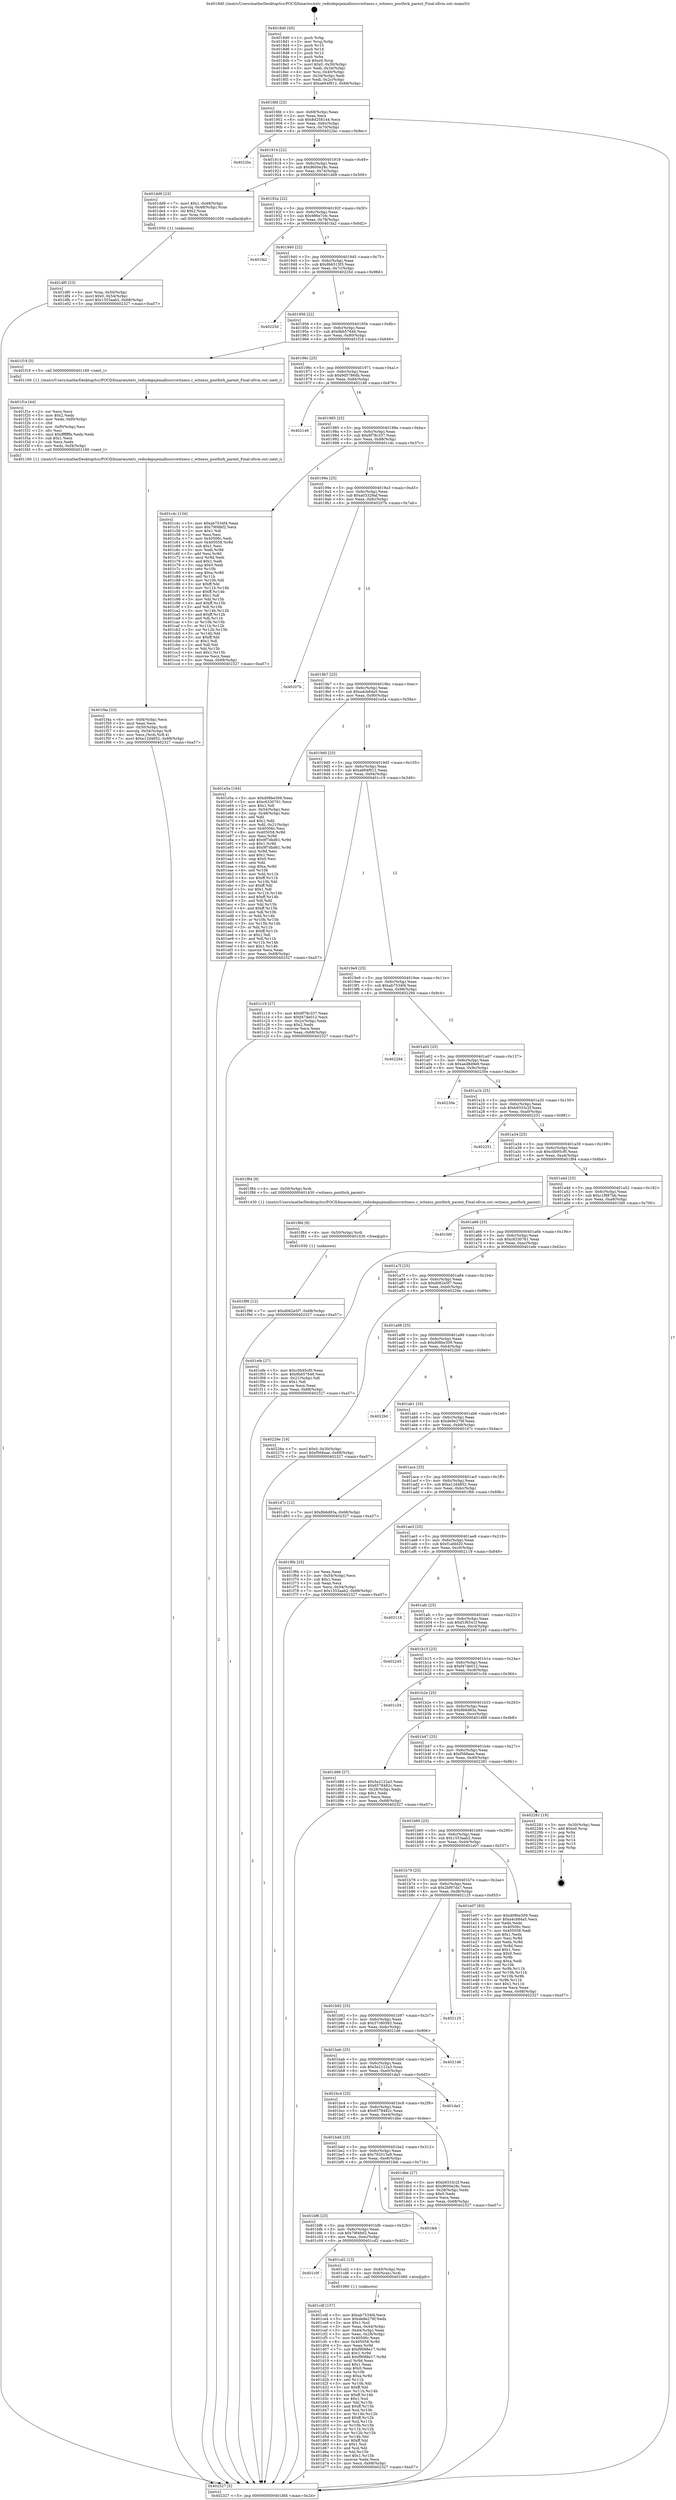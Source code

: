 digraph "0x4018d0" {
  label = "0x4018d0 (/mnt/c/Users/mathe/Desktop/tcc/POCII/binaries/extr_redisdepsjemallocsrcwitness.c_witness_postfork_parent_Final-ollvm.out::main(0))"
  labelloc = "t"
  node[shape=record]

  Entry [label="",width=0.3,height=0.3,shape=circle,fillcolor=black,style=filled]
  "0x4018fd" [label="{
     0x4018fd [23]\l
     | [instrs]\l
     &nbsp;&nbsp;0x4018fd \<+3\>: mov -0x68(%rbp),%eax\l
     &nbsp;&nbsp;0x401900 \<+2\>: mov %eax,%ecx\l
     &nbsp;&nbsp;0x401902 \<+6\>: sub $0x8d258144,%ecx\l
     &nbsp;&nbsp;0x401908 \<+3\>: mov %eax,-0x6c(%rbp)\l
     &nbsp;&nbsp;0x40190b \<+3\>: mov %ecx,-0x70(%rbp)\l
     &nbsp;&nbsp;0x40190e \<+6\>: je 00000000004022bc \<main+0x9ec\>\l
  }"]
  "0x4022bc" [label="{
     0x4022bc\l
  }", style=dashed]
  "0x401914" [label="{
     0x401914 [22]\l
     | [instrs]\l
     &nbsp;&nbsp;0x401914 \<+5\>: jmp 0000000000401919 \<main+0x49\>\l
     &nbsp;&nbsp;0x401919 \<+3\>: mov -0x6c(%rbp),%eax\l
     &nbsp;&nbsp;0x40191c \<+5\>: sub $0x9600e28c,%eax\l
     &nbsp;&nbsp;0x401921 \<+3\>: mov %eax,-0x74(%rbp)\l
     &nbsp;&nbsp;0x401924 \<+6\>: je 0000000000401dd9 \<main+0x509\>\l
  }"]
  Exit [label="",width=0.3,height=0.3,shape=circle,fillcolor=black,style=filled,peripheries=2]
  "0x401dd9" [label="{
     0x401dd9 [23]\l
     | [instrs]\l
     &nbsp;&nbsp;0x401dd9 \<+7\>: movl $0x1,-0x48(%rbp)\l
     &nbsp;&nbsp;0x401de0 \<+4\>: movslq -0x48(%rbp),%rax\l
     &nbsp;&nbsp;0x401de4 \<+4\>: shl $0x2,%rax\l
     &nbsp;&nbsp;0x401de8 \<+3\>: mov %rax,%rdi\l
     &nbsp;&nbsp;0x401deb \<+5\>: call 0000000000401050 \<malloc@plt\>\l
     | [calls]\l
     &nbsp;&nbsp;0x401050 \{1\} (unknown)\l
  }"]
  "0x40192a" [label="{
     0x40192a [22]\l
     | [instrs]\l
     &nbsp;&nbsp;0x40192a \<+5\>: jmp 000000000040192f \<main+0x5f\>\l
     &nbsp;&nbsp;0x40192f \<+3\>: mov -0x6c(%rbp),%eax\l
     &nbsp;&nbsp;0x401932 \<+5\>: sub $0x986e7cfc,%eax\l
     &nbsp;&nbsp;0x401937 \<+3\>: mov %eax,-0x78(%rbp)\l
     &nbsp;&nbsp;0x40193a \<+6\>: je 0000000000401fa2 \<main+0x6d2\>\l
  }"]
  "0x401f96" [label="{
     0x401f96 [12]\l
     | [instrs]\l
     &nbsp;&nbsp;0x401f96 \<+7\>: movl $0xd062e5f7,-0x68(%rbp)\l
     &nbsp;&nbsp;0x401f9d \<+5\>: jmp 0000000000402327 \<main+0xa57\>\l
  }"]
  "0x401fa2" [label="{
     0x401fa2\l
  }", style=dashed]
  "0x401940" [label="{
     0x401940 [22]\l
     | [instrs]\l
     &nbsp;&nbsp;0x401940 \<+5\>: jmp 0000000000401945 \<main+0x75\>\l
     &nbsp;&nbsp;0x401945 \<+3\>: mov -0x6c(%rbp),%eax\l
     &nbsp;&nbsp;0x401948 \<+5\>: sub $0x9b6515f3,%eax\l
     &nbsp;&nbsp;0x40194d \<+3\>: mov %eax,-0x7c(%rbp)\l
     &nbsp;&nbsp;0x401950 \<+6\>: je 000000000040225d \<main+0x98d\>\l
  }"]
  "0x401f8d" [label="{
     0x401f8d [9]\l
     | [instrs]\l
     &nbsp;&nbsp;0x401f8d \<+4\>: mov -0x50(%rbp),%rdi\l
     &nbsp;&nbsp;0x401f91 \<+5\>: call 0000000000401030 \<free@plt\>\l
     | [calls]\l
     &nbsp;&nbsp;0x401030 \{1\} (unknown)\l
  }"]
  "0x40225d" [label="{
     0x40225d\l
  }", style=dashed]
  "0x401956" [label="{
     0x401956 [22]\l
     | [instrs]\l
     &nbsp;&nbsp;0x401956 \<+5\>: jmp 000000000040195b \<main+0x8b\>\l
     &nbsp;&nbsp;0x40195b \<+3\>: mov -0x6c(%rbp),%eax\l
     &nbsp;&nbsp;0x40195e \<+5\>: sub $0x9bb57646,%eax\l
     &nbsp;&nbsp;0x401963 \<+3\>: mov %eax,-0x80(%rbp)\l
     &nbsp;&nbsp;0x401966 \<+6\>: je 0000000000401f19 \<main+0x649\>\l
  }"]
  "0x401f4a" [label="{
     0x401f4a [33]\l
     | [instrs]\l
     &nbsp;&nbsp;0x401f4a \<+6\>: mov -0xf4(%rbp),%ecx\l
     &nbsp;&nbsp;0x401f50 \<+3\>: imul %eax,%ecx\l
     &nbsp;&nbsp;0x401f53 \<+4\>: mov -0x50(%rbp),%rdi\l
     &nbsp;&nbsp;0x401f57 \<+4\>: movslq -0x54(%rbp),%r8\l
     &nbsp;&nbsp;0x401f5b \<+4\>: mov %ecx,(%rdi,%r8,4)\l
     &nbsp;&nbsp;0x401f5f \<+7\>: movl $0xe12d4852,-0x68(%rbp)\l
     &nbsp;&nbsp;0x401f66 \<+5\>: jmp 0000000000402327 \<main+0xa57\>\l
  }"]
  "0x401f19" [label="{
     0x401f19 [5]\l
     | [instrs]\l
     &nbsp;&nbsp;0x401f19 \<+5\>: call 0000000000401160 \<next_i\>\l
     | [calls]\l
     &nbsp;&nbsp;0x401160 \{1\} (/mnt/c/Users/mathe/Desktop/tcc/POCII/binaries/extr_redisdepsjemallocsrcwitness.c_witness_postfork_parent_Final-ollvm.out::next_i)\l
  }"]
  "0x40196c" [label="{
     0x40196c [25]\l
     | [instrs]\l
     &nbsp;&nbsp;0x40196c \<+5\>: jmp 0000000000401971 \<main+0xa1\>\l
     &nbsp;&nbsp;0x401971 \<+3\>: mov -0x6c(%rbp),%eax\l
     &nbsp;&nbsp;0x401974 \<+5\>: sub $0x9d5786db,%eax\l
     &nbsp;&nbsp;0x401979 \<+6\>: mov %eax,-0x84(%rbp)\l
     &nbsp;&nbsp;0x40197f \<+6\>: je 0000000000402146 \<main+0x876\>\l
  }"]
  "0x401f1e" [label="{
     0x401f1e [44]\l
     | [instrs]\l
     &nbsp;&nbsp;0x401f1e \<+2\>: xor %ecx,%ecx\l
     &nbsp;&nbsp;0x401f20 \<+5\>: mov $0x2,%edx\l
     &nbsp;&nbsp;0x401f25 \<+6\>: mov %edx,-0xf0(%rbp)\l
     &nbsp;&nbsp;0x401f2b \<+1\>: cltd\l
     &nbsp;&nbsp;0x401f2c \<+6\>: mov -0xf0(%rbp),%esi\l
     &nbsp;&nbsp;0x401f32 \<+2\>: idiv %esi\l
     &nbsp;&nbsp;0x401f34 \<+6\>: imul $0xfffffffe,%edx,%edx\l
     &nbsp;&nbsp;0x401f3a \<+3\>: sub $0x1,%ecx\l
     &nbsp;&nbsp;0x401f3d \<+2\>: sub %ecx,%edx\l
     &nbsp;&nbsp;0x401f3f \<+6\>: mov %edx,-0xf4(%rbp)\l
     &nbsp;&nbsp;0x401f45 \<+5\>: call 0000000000401160 \<next_i\>\l
     | [calls]\l
     &nbsp;&nbsp;0x401160 \{1\} (/mnt/c/Users/mathe/Desktop/tcc/POCII/binaries/extr_redisdepsjemallocsrcwitness.c_witness_postfork_parent_Final-ollvm.out::next_i)\l
  }"]
  "0x402146" [label="{
     0x402146\l
  }", style=dashed]
  "0x401985" [label="{
     0x401985 [25]\l
     | [instrs]\l
     &nbsp;&nbsp;0x401985 \<+5\>: jmp 000000000040198a \<main+0xba\>\l
     &nbsp;&nbsp;0x40198a \<+3\>: mov -0x6c(%rbp),%eax\l
     &nbsp;&nbsp;0x40198d \<+5\>: sub $0x9f78c337,%eax\l
     &nbsp;&nbsp;0x401992 \<+6\>: mov %eax,-0x88(%rbp)\l
     &nbsp;&nbsp;0x401998 \<+6\>: je 0000000000401c4c \<main+0x37c\>\l
  }"]
  "0x401df0" [label="{
     0x401df0 [23]\l
     | [instrs]\l
     &nbsp;&nbsp;0x401df0 \<+4\>: mov %rax,-0x50(%rbp)\l
     &nbsp;&nbsp;0x401df4 \<+7\>: movl $0x0,-0x54(%rbp)\l
     &nbsp;&nbsp;0x401dfb \<+7\>: movl $0x1553aab2,-0x68(%rbp)\l
     &nbsp;&nbsp;0x401e02 \<+5\>: jmp 0000000000402327 \<main+0xa57\>\l
  }"]
  "0x401c4c" [label="{
     0x401c4c [134]\l
     | [instrs]\l
     &nbsp;&nbsp;0x401c4c \<+5\>: mov $0xab7534f4,%eax\l
     &nbsp;&nbsp;0x401c51 \<+5\>: mov $0x79f4fef2,%ecx\l
     &nbsp;&nbsp;0x401c56 \<+2\>: mov $0x1,%dl\l
     &nbsp;&nbsp;0x401c58 \<+2\>: xor %esi,%esi\l
     &nbsp;&nbsp;0x401c5a \<+7\>: mov 0x40506c,%edi\l
     &nbsp;&nbsp;0x401c61 \<+8\>: mov 0x405058,%r8d\l
     &nbsp;&nbsp;0x401c69 \<+3\>: sub $0x1,%esi\l
     &nbsp;&nbsp;0x401c6c \<+3\>: mov %edi,%r9d\l
     &nbsp;&nbsp;0x401c6f \<+3\>: add %esi,%r9d\l
     &nbsp;&nbsp;0x401c72 \<+4\>: imul %r9d,%edi\l
     &nbsp;&nbsp;0x401c76 \<+3\>: and $0x1,%edi\l
     &nbsp;&nbsp;0x401c79 \<+3\>: cmp $0x0,%edi\l
     &nbsp;&nbsp;0x401c7c \<+4\>: sete %r10b\l
     &nbsp;&nbsp;0x401c80 \<+4\>: cmp $0xa,%r8d\l
     &nbsp;&nbsp;0x401c84 \<+4\>: setl %r11b\l
     &nbsp;&nbsp;0x401c88 \<+3\>: mov %r10b,%bl\l
     &nbsp;&nbsp;0x401c8b \<+3\>: xor $0xff,%bl\l
     &nbsp;&nbsp;0x401c8e \<+3\>: mov %r11b,%r14b\l
     &nbsp;&nbsp;0x401c91 \<+4\>: xor $0xff,%r14b\l
     &nbsp;&nbsp;0x401c95 \<+3\>: xor $0x1,%dl\l
     &nbsp;&nbsp;0x401c98 \<+3\>: mov %bl,%r15b\l
     &nbsp;&nbsp;0x401c9b \<+4\>: and $0xff,%r15b\l
     &nbsp;&nbsp;0x401c9f \<+3\>: and %dl,%r10b\l
     &nbsp;&nbsp;0x401ca2 \<+3\>: mov %r14b,%r12b\l
     &nbsp;&nbsp;0x401ca5 \<+4\>: and $0xff,%r12b\l
     &nbsp;&nbsp;0x401ca9 \<+3\>: and %dl,%r11b\l
     &nbsp;&nbsp;0x401cac \<+3\>: or %r10b,%r15b\l
     &nbsp;&nbsp;0x401caf \<+3\>: or %r11b,%r12b\l
     &nbsp;&nbsp;0x401cb2 \<+3\>: xor %r12b,%r15b\l
     &nbsp;&nbsp;0x401cb5 \<+3\>: or %r14b,%bl\l
     &nbsp;&nbsp;0x401cb8 \<+3\>: xor $0xff,%bl\l
     &nbsp;&nbsp;0x401cbb \<+3\>: or $0x1,%dl\l
     &nbsp;&nbsp;0x401cbe \<+2\>: and %dl,%bl\l
     &nbsp;&nbsp;0x401cc0 \<+3\>: or %bl,%r15b\l
     &nbsp;&nbsp;0x401cc3 \<+4\>: test $0x1,%r15b\l
     &nbsp;&nbsp;0x401cc7 \<+3\>: cmovne %ecx,%eax\l
     &nbsp;&nbsp;0x401cca \<+3\>: mov %eax,-0x68(%rbp)\l
     &nbsp;&nbsp;0x401ccd \<+5\>: jmp 0000000000402327 \<main+0xa57\>\l
  }"]
  "0x40199e" [label="{
     0x40199e [25]\l
     | [instrs]\l
     &nbsp;&nbsp;0x40199e \<+5\>: jmp 00000000004019a3 \<main+0xd3\>\l
     &nbsp;&nbsp;0x4019a3 \<+3\>: mov -0x6c(%rbp),%eax\l
     &nbsp;&nbsp;0x4019a6 \<+5\>: sub $0xa03329af,%eax\l
     &nbsp;&nbsp;0x4019ab \<+6\>: mov %eax,-0x8c(%rbp)\l
     &nbsp;&nbsp;0x4019b1 \<+6\>: je 000000000040207b \<main+0x7ab\>\l
  }"]
  "0x401cdf" [label="{
     0x401cdf [157]\l
     | [instrs]\l
     &nbsp;&nbsp;0x401cdf \<+5\>: mov $0xab7534f4,%ecx\l
     &nbsp;&nbsp;0x401ce4 \<+5\>: mov $0xde9e276f,%edx\l
     &nbsp;&nbsp;0x401ce9 \<+3\>: mov $0x1,%sil\l
     &nbsp;&nbsp;0x401cec \<+3\>: mov %eax,-0x44(%rbp)\l
     &nbsp;&nbsp;0x401cef \<+3\>: mov -0x44(%rbp),%eax\l
     &nbsp;&nbsp;0x401cf2 \<+3\>: mov %eax,-0x28(%rbp)\l
     &nbsp;&nbsp;0x401cf5 \<+7\>: mov 0x40506c,%eax\l
     &nbsp;&nbsp;0x401cfc \<+8\>: mov 0x405058,%r8d\l
     &nbsp;&nbsp;0x401d04 \<+3\>: mov %eax,%r9d\l
     &nbsp;&nbsp;0x401d07 \<+7\>: sub $0xf9088e17,%r9d\l
     &nbsp;&nbsp;0x401d0e \<+4\>: sub $0x1,%r9d\l
     &nbsp;&nbsp;0x401d12 \<+7\>: add $0xf9088e17,%r9d\l
     &nbsp;&nbsp;0x401d19 \<+4\>: imul %r9d,%eax\l
     &nbsp;&nbsp;0x401d1d \<+3\>: and $0x1,%eax\l
     &nbsp;&nbsp;0x401d20 \<+3\>: cmp $0x0,%eax\l
     &nbsp;&nbsp;0x401d23 \<+4\>: sete %r10b\l
     &nbsp;&nbsp;0x401d27 \<+4\>: cmp $0xa,%r8d\l
     &nbsp;&nbsp;0x401d2b \<+4\>: setl %r11b\l
     &nbsp;&nbsp;0x401d2f \<+3\>: mov %r10b,%bl\l
     &nbsp;&nbsp;0x401d32 \<+3\>: xor $0xff,%bl\l
     &nbsp;&nbsp;0x401d35 \<+3\>: mov %r11b,%r14b\l
     &nbsp;&nbsp;0x401d38 \<+4\>: xor $0xff,%r14b\l
     &nbsp;&nbsp;0x401d3c \<+4\>: xor $0x1,%sil\l
     &nbsp;&nbsp;0x401d40 \<+3\>: mov %bl,%r15b\l
     &nbsp;&nbsp;0x401d43 \<+4\>: and $0xff,%r15b\l
     &nbsp;&nbsp;0x401d47 \<+3\>: and %sil,%r10b\l
     &nbsp;&nbsp;0x401d4a \<+3\>: mov %r14b,%r12b\l
     &nbsp;&nbsp;0x401d4d \<+4\>: and $0xff,%r12b\l
     &nbsp;&nbsp;0x401d51 \<+3\>: and %sil,%r11b\l
     &nbsp;&nbsp;0x401d54 \<+3\>: or %r10b,%r15b\l
     &nbsp;&nbsp;0x401d57 \<+3\>: or %r11b,%r12b\l
     &nbsp;&nbsp;0x401d5a \<+3\>: xor %r12b,%r15b\l
     &nbsp;&nbsp;0x401d5d \<+3\>: or %r14b,%bl\l
     &nbsp;&nbsp;0x401d60 \<+3\>: xor $0xff,%bl\l
     &nbsp;&nbsp;0x401d63 \<+4\>: or $0x1,%sil\l
     &nbsp;&nbsp;0x401d67 \<+3\>: and %sil,%bl\l
     &nbsp;&nbsp;0x401d6a \<+3\>: or %bl,%r15b\l
     &nbsp;&nbsp;0x401d6d \<+4\>: test $0x1,%r15b\l
     &nbsp;&nbsp;0x401d71 \<+3\>: cmovne %edx,%ecx\l
     &nbsp;&nbsp;0x401d74 \<+3\>: mov %ecx,-0x68(%rbp)\l
     &nbsp;&nbsp;0x401d77 \<+5\>: jmp 0000000000402327 \<main+0xa57\>\l
  }"]
  "0x40207b" [label="{
     0x40207b\l
  }", style=dashed]
  "0x4019b7" [label="{
     0x4019b7 [25]\l
     | [instrs]\l
     &nbsp;&nbsp;0x4019b7 \<+5\>: jmp 00000000004019bc \<main+0xec\>\l
     &nbsp;&nbsp;0x4019bc \<+3\>: mov -0x6c(%rbp),%eax\l
     &nbsp;&nbsp;0x4019bf \<+5\>: sub $0xa4cb84a5,%eax\l
     &nbsp;&nbsp;0x4019c4 \<+6\>: mov %eax,-0x90(%rbp)\l
     &nbsp;&nbsp;0x4019ca \<+6\>: je 0000000000401e5a \<main+0x58a\>\l
  }"]
  "0x401c0f" [label="{
     0x401c0f\l
  }", style=dashed]
  "0x401e5a" [label="{
     0x401e5a [164]\l
     | [instrs]\l
     &nbsp;&nbsp;0x401e5a \<+5\>: mov $0xd08be309,%eax\l
     &nbsp;&nbsp;0x401e5f \<+5\>: mov $0xc6330761,%ecx\l
     &nbsp;&nbsp;0x401e64 \<+2\>: mov $0x1,%dl\l
     &nbsp;&nbsp;0x401e66 \<+3\>: mov -0x54(%rbp),%esi\l
     &nbsp;&nbsp;0x401e69 \<+3\>: cmp -0x48(%rbp),%esi\l
     &nbsp;&nbsp;0x401e6c \<+4\>: setl %dil\l
     &nbsp;&nbsp;0x401e70 \<+4\>: and $0x1,%dil\l
     &nbsp;&nbsp;0x401e74 \<+4\>: mov %dil,-0x21(%rbp)\l
     &nbsp;&nbsp;0x401e78 \<+7\>: mov 0x40506c,%esi\l
     &nbsp;&nbsp;0x401e7f \<+8\>: mov 0x405058,%r8d\l
     &nbsp;&nbsp;0x401e87 \<+3\>: mov %esi,%r9d\l
     &nbsp;&nbsp;0x401e8a \<+7\>: add $0x9f7dbd61,%r9d\l
     &nbsp;&nbsp;0x401e91 \<+4\>: sub $0x1,%r9d\l
     &nbsp;&nbsp;0x401e95 \<+7\>: sub $0x9f7dbd61,%r9d\l
     &nbsp;&nbsp;0x401e9c \<+4\>: imul %r9d,%esi\l
     &nbsp;&nbsp;0x401ea0 \<+3\>: and $0x1,%esi\l
     &nbsp;&nbsp;0x401ea3 \<+3\>: cmp $0x0,%esi\l
     &nbsp;&nbsp;0x401ea6 \<+4\>: sete %dil\l
     &nbsp;&nbsp;0x401eaa \<+4\>: cmp $0xa,%r8d\l
     &nbsp;&nbsp;0x401eae \<+4\>: setl %r10b\l
     &nbsp;&nbsp;0x401eb2 \<+3\>: mov %dil,%r11b\l
     &nbsp;&nbsp;0x401eb5 \<+4\>: xor $0xff,%r11b\l
     &nbsp;&nbsp;0x401eb9 \<+3\>: mov %r10b,%bl\l
     &nbsp;&nbsp;0x401ebc \<+3\>: xor $0xff,%bl\l
     &nbsp;&nbsp;0x401ebf \<+3\>: xor $0x1,%dl\l
     &nbsp;&nbsp;0x401ec2 \<+3\>: mov %r11b,%r14b\l
     &nbsp;&nbsp;0x401ec5 \<+4\>: and $0xff,%r14b\l
     &nbsp;&nbsp;0x401ec9 \<+3\>: and %dl,%dil\l
     &nbsp;&nbsp;0x401ecc \<+3\>: mov %bl,%r15b\l
     &nbsp;&nbsp;0x401ecf \<+4\>: and $0xff,%r15b\l
     &nbsp;&nbsp;0x401ed3 \<+3\>: and %dl,%r10b\l
     &nbsp;&nbsp;0x401ed6 \<+3\>: or %dil,%r14b\l
     &nbsp;&nbsp;0x401ed9 \<+3\>: or %r10b,%r15b\l
     &nbsp;&nbsp;0x401edc \<+3\>: xor %r15b,%r14b\l
     &nbsp;&nbsp;0x401edf \<+3\>: or %bl,%r11b\l
     &nbsp;&nbsp;0x401ee2 \<+4\>: xor $0xff,%r11b\l
     &nbsp;&nbsp;0x401ee6 \<+3\>: or $0x1,%dl\l
     &nbsp;&nbsp;0x401ee9 \<+3\>: and %dl,%r11b\l
     &nbsp;&nbsp;0x401eec \<+3\>: or %r11b,%r14b\l
     &nbsp;&nbsp;0x401eef \<+4\>: test $0x1,%r14b\l
     &nbsp;&nbsp;0x401ef3 \<+3\>: cmovne %ecx,%eax\l
     &nbsp;&nbsp;0x401ef6 \<+3\>: mov %eax,-0x68(%rbp)\l
     &nbsp;&nbsp;0x401ef9 \<+5\>: jmp 0000000000402327 \<main+0xa57\>\l
  }"]
  "0x4019d0" [label="{
     0x4019d0 [25]\l
     | [instrs]\l
     &nbsp;&nbsp;0x4019d0 \<+5\>: jmp 00000000004019d5 \<main+0x105\>\l
     &nbsp;&nbsp;0x4019d5 \<+3\>: mov -0x6c(%rbp),%eax\l
     &nbsp;&nbsp;0x4019d8 \<+5\>: sub $0xa664f912,%eax\l
     &nbsp;&nbsp;0x4019dd \<+6\>: mov %eax,-0x94(%rbp)\l
     &nbsp;&nbsp;0x4019e3 \<+6\>: je 0000000000401c19 \<main+0x349\>\l
  }"]
  "0x401cd2" [label="{
     0x401cd2 [13]\l
     | [instrs]\l
     &nbsp;&nbsp;0x401cd2 \<+4\>: mov -0x40(%rbp),%rax\l
     &nbsp;&nbsp;0x401cd6 \<+4\>: mov 0x8(%rax),%rdi\l
     &nbsp;&nbsp;0x401cda \<+5\>: call 0000000000401060 \<atoi@plt\>\l
     | [calls]\l
     &nbsp;&nbsp;0x401060 \{1\} (unknown)\l
  }"]
  "0x401c19" [label="{
     0x401c19 [27]\l
     | [instrs]\l
     &nbsp;&nbsp;0x401c19 \<+5\>: mov $0x9f78c337,%eax\l
     &nbsp;&nbsp;0x401c1e \<+5\>: mov $0xf47de012,%ecx\l
     &nbsp;&nbsp;0x401c23 \<+3\>: mov -0x2c(%rbp),%edx\l
     &nbsp;&nbsp;0x401c26 \<+3\>: cmp $0x2,%edx\l
     &nbsp;&nbsp;0x401c29 \<+3\>: cmovne %ecx,%eax\l
     &nbsp;&nbsp;0x401c2c \<+3\>: mov %eax,-0x68(%rbp)\l
     &nbsp;&nbsp;0x401c2f \<+5\>: jmp 0000000000402327 \<main+0xa57\>\l
  }"]
  "0x4019e9" [label="{
     0x4019e9 [25]\l
     | [instrs]\l
     &nbsp;&nbsp;0x4019e9 \<+5\>: jmp 00000000004019ee \<main+0x11e\>\l
     &nbsp;&nbsp;0x4019ee \<+3\>: mov -0x6c(%rbp),%eax\l
     &nbsp;&nbsp;0x4019f1 \<+5\>: sub $0xab7534f4,%eax\l
     &nbsp;&nbsp;0x4019f6 \<+6\>: mov %eax,-0x98(%rbp)\l
     &nbsp;&nbsp;0x4019fc \<+6\>: je 0000000000402294 \<main+0x9c4\>\l
  }"]
  "0x402327" [label="{
     0x402327 [5]\l
     | [instrs]\l
     &nbsp;&nbsp;0x402327 \<+5\>: jmp 00000000004018fd \<main+0x2d\>\l
  }"]
  "0x4018d0" [label="{
     0x4018d0 [45]\l
     | [instrs]\l
     &nbsp;&nbsp;0x4018d0 \<+1\>: push %rbp\l
     &nbsp;&nbsp;0x4018d1 \<+3\>: mov %rsp,%rbp\l
     &nbsp;&nbsp;0x4018d4 \<+2\>: push %r15\l
     &nbsp;&nbsp;0x4018d6 \<+2\>: push %r14\l
     &nbsp;&nbsp;0x4018d8 \<+2\>: push %r12\l
     &nbsp;&nbsp;0x4018da \<+1\>: push %rbx\l
     &nbsp;&nbsp;0x4018db \<+7\>: sub $0xe0,%rsp\l
     &nbsp;&nbsp;0x4018e2 \<+7\>: movl $0x0,-0x30(%rbp)\l
     &nbsp;&nbsp;0x4018e9 \<+3\>: mov %edi,-0x34(%rbp)\l
     &nbsp;&nbsp;0x4018ec \<+4\>: mov %rsi,-0x40(%rbp)\l
     &nbsp;&nbsp;0x4018f0 \<+3\>: mov -0x34(%rbp),%edi\l
     &nbsp;&nbsp;0x4018f3 \<+3\>: mov %edi,-0x2c(%rbp)\l
     &nbsp;&nbsp;0x4018f6 \<+7\>: movl $0xa664f912,-0x68(%rbp)\l
  }"]
  "0x401bf6" [label="{
     0x401bf6 [25]\l
     | [instrs]\l
     &nbsp;&nbsp;0x401bf6 \<+5\>: jmp 0000000000401bfb \<main+0x32b\>\l
     &nbsp;&nbsp;0x401bfb \<+3\>: mov -0x6c(%rbp),%eax\l
     &nbsp;&nbsp;0x401bfe \<+5\>: sub $0x79f4fef2,%eax\l
     &nbsp;&nbsp;0x401c03 \<+6\>: mov %eax,-0xec(%rbp)\l
     &nbsp;&nbsp;0x401c09 \<+6\>: je 0000000000401cd2 \<main+0x402\>\l
  }"]
  "0x402294" [label="{
     0x402294\l
  }", style=dashed]
  "0x401a02" [label="{
     0x401a02 [25]\l
     | [instrs]\l
     &nbsp;&nbsp;0x401a02 \<+5\>: jmp 0000000000401a07 \<main+0x137\>\l
     &nbsp;&nbsp;0x401a07 \<+3\>: mov -0x6c(%rbp),%eax\l
     &nbsp;&nbsp;0x401a0a \<+5\>: sub $0xaed8d9e9,%eax\l
     &nbsp;&nbsp;0x401a0f \<+6\>: mov %eax,-0x9c(%rbp)\l
     &nbsp;&nbsp;0x401a15 \<+6\>: je 000000000040230e \<main+0xa3e\>\l
  }"]
  "0x401feb" [label="{
     0x401feb\l
  }", style=dashed]
  "0x40230e" [label="{
     0x40230e\l
  }", style=dashed]
  "0x401a1b" [label="{
     0x401a1b [25]\l
     | [instrs]\l
     &nbsp;&nbsp;0x401a1b \<+5\>: jmp 0000000000401a20 \<main+0x150\>\l
     &nbsp;&nbsp;0x401a20 \<+3\>: mov -0x6c(%rbp),%eax\l
     &nbsp;&nbsp;0x401a23 \<+5\>: sub $0xb9333c2f,%eax\l
     &nbsp;&nbsp;0x401a28 \<+6\>: mov %eax,-0xa0(%rbp)\l
     &nbsp;&nbsp;0x401a2e \<+6\>: je 0000000000402251 \<main+0x981\>\l
  }"]
  "0x401bdd" [label="{
     0x401bdd [25]\l
     | [instrs]\l
     &nbsp;&nbsp;0x401bdd \<+5\>: jmp 0000000000401be2 \<main+0x312\>\l
     &nbsp;&nbsp;0x401be2 \<+3\>: mov -0x6c(%rbp),%eax\l
     &nbsp;&nbsp;0x401be5 \<+5\>: sub $0x792015a9,%eax\l
     &nbsp;&nbsp;0x401bea \<+6\>: mov %eax,-0xe8(%rbp)\l
     &nbsp;&nbsp;0x401bf0 \<+6\>: je 0000000000401feb \<main+0x71b\>\l
  }"]
  "0x402251" [label="{
     0x402251\l
  }", style=dashed]
  "0x401a34" [label="{
     0x401a34 [25]\l
     | [instrs]\l
     &nbsp;&nbsp;0x401a34 \<+5\>: jmp 0000000000401a39 \<main+0x169\>\l
     &nbsp;&nbsp;0x401a39 \<+3\>: mov -0x6c(%rbp),%eax\l
     &nbsp;&nbsp;0x401a3c \<+5\>: sub $0xc0b95cf0,%eax\l
     &nbsp;&nbsp;0x401a41 \<+6\>: mov %eax,-0xa4(%rbp)\l
     &nbsp;&nbsp;0x401a47 \<+6\>: je 0000000000401f84 \<main+0x6b4\>\l
  }"]
  "0x401dbe" [label="{
     0x401dbe [27]\l
     | [instrs]\l
     &nbsp;&nbsp;0x401dbe \<+5\>: mov $0xb9333c2f,%eax\l
     &nbsp;&nbsp;0x401dc3 \<+5\>: mov $0x9600e28c,%ecx\l
     &nbsp;&nbsp;0x401dc8 \<+3\>: mov -0x28(%rbp),%edx\l
     &nbsp;&nbsp;0x401dcb \<+3\>: cmp $0x0,%edx\l
     &nbsp;&nbsp;0x401dce \<+3\>: cmove %ecx,%eax\l
     &nbsp;&nbsp;0x401dd1 \<+3\>: mov %eax,-0x68(%rbp)\l
     &nbsp;&nbsp;0x401dd4 \<+5\>: jmp 0000000000402327 \<main+0xa57\>\l
  }"]
  "0x401f84" [label="{
     0x401f84 [9]\l
     | [instrs]\l
     &nbsp;&nbsp;0x401f84 \<+4\>: mov -0x50(%rbp),%rdi\l
     &nbsp;&nbsp;0x401f88 \<+5\>: call 0000000000401430 \<witness_postfork_parent\>\l
     | [calls]\l
     &nbsp;&nbsp;0x401430 \{1\} (/mnt/c/Users/mathe/Desktop/tcc/POCII/binaries/extr_redisdepsjemallocsrcwitness.c_witness_postfork_parent_Final-ollvm.out::witness_postfork_parent)\l
  }"]
  "0x401a4d" [label="{
     0x401a4d [25]\l
     | [instrs]\l
     &nbsp;&nbsp;0x401a4d \<+5\>: jmp 0000000000401a52 \<main+0x182\>\l
     &nbsp;&nbsp;0x401a52 \<+3\>: mov -0x6c(%rbp),%eax\l
     &nbsp;&nbsp;0x401a55 \<+5\>: sub $0xc1f887bb,%eax\l
     &nbsp;&nbsp;0x401a5a \<+6\>: mov %eax,-0xa8(%rbp)\l
     &nbsp;&nbsp;0x401a60 \<+6\>: je 0000000000401fd0 \<main+0x700\>\l
  }"]
  "0x401bc4" [label="{
     0x401bc4 [25]\l
     | [instrs]\l
     &nbsp;&nbsp;0x401bc4 \<+5\>: jmp 0000000000401bc9 \<main+0x2f9\>\l
     &nbsp;&nbsp;0x401bc9 \<+3\>: mov -0x6c(%rbp),%eax\l
     &nbsp;&nbsp;0x401bcc \<+5\>: sub $0x6578482c,%eax\l
     &nbsp;&nbsp;0x401bd1 \<+6\>: mov %eax,-0xe4(%rbp)\l
     &nbsp;&nbsp;0x401bd7 \<+6\>: je 0000000000401dbe \<main+0x4ee\>\l
  }"]
  "0x401fd0" [label="{
     0x401fd0\l
  }", style=dashed]
  "0x401a66" [label="{
     0x401a66 [25]\l
     | [instrs]\l
     &nbsp;&nbsp;0x401a66 \<+5\>: jmp 0000000000401a6b \<main+0x19b\>\l
     &nbsp;&nbsp;0x401a6b \<+3\>: mov -0x6c(%rbp),%eax\l
     &nbsp;&nbsp;0x401a6e \<+5\>: sub $0xc6330761,%eax\l
     &nbsp;&nbsp;0x401a73 \<+6\>: mov %eax,-0xac(%rbp)\l
     &nbsp;&nbsp;0x401a79 \<+6\>: je 0000000000401efe \<main+0x62e\>\l
  }"]
  "0x401da3" [label="{
     0x401da3\l
  }", style=dashed]
  "0x401efe" [label="{
     0x401efe [27]\l
     | [instrs]\l
     &nbsp;&nbsp;0x401efe \<+5\>: mov $0xc0b95cf0,%eax\l
     &nbsp;&nbsp;0x401f03 \<+5\>: mov $0x9bb57646,%ecx\l
     &nbsp;&nbsp;0x401f08 \<+3\>: mov -0x21(%rbp),%dl\l
     &nbsp;&nbsp;0x401f0b \<+3\>: test $0x1,%dl\l
     &nbsp;&nbsp;0x401f0e \<+3\>: cmovne %ecx,%eax\l
     &nbsp;&nbsp;0x401f11 \<+3\>: mov %eax,-0x68(%rbp)\l
     &nbsp;&nbsp;0x401f14 \<+5\>: jmp 0000000000402327 \<main+0xa57\>\l
  }"]
  "0x401a7f" [label="{
     0x401a7f [25]\l
     | [instrs]\l
     &nbsp;&nbsp;0x401a7f \<+5\>: jmp 0000000000401a84 \<main+0x1b4\>\l
     &nbsp;&nbsp;0x401a84 \<+3\>: mov -0x6c(%rbp),%eax\l
     &nbsp;&nbsp;0x401a87 \<+5\>: sub $0xd062e5f7,%eax\l
     &nbsp;&nbsp;0x401a8c \<+6\>: mov %eax,-0xb0(%rbp)\l
     &nbsp;&nbsp;0x401a92 \<+6\>: je 000000000040226e \<main+0x99e\>\l
  }"]
  "0x401bab" [label="{
     0x401bab [25]\l
     | [instrs]\l
     &nbsp;&nbsp;0x401bab \<+5\>: jmp 0000000000401bb0 \<main+0x2e0\>\l
     &nbsp;&nbsp;0x401bb0 \<+3\>: mov -0x6c(%rbp),%eax\l
     &nbsp;&nbsp;0x401bb3 \<+5\>: sub $0x5e2122a3,%eax\l
     &nbsp;&nbsp;0x401bb8 \<+6\>: mov %eax,-0xe0(%rbp)\l
     &nbsp;&nbsp;0x401bbe \<+6\>: je 0000000000401da3 \<main+0x4d3\>\l
  }"]
  "0x40226e" [label="{
     0x40226e [19]\l
     | [instrs]\l
     &nbsp;&nbsp;0x40226e \<+7\>: movl $0x0,-0x30(%rbp)\l
     &nbsp;&nbsp;0x402275 \<+7\>: movl $0xf568aae,-0x68(%rbp)\l
     &nbsp;&nbsp;0x40227c \<+5\>: jmp 0000000000402327 \<main+0xa57\>\l
  }"]
  "0x401a98" [label="{
     0x401a98 [25]\l
     | [instrs]\l
     &nbsp;&nbsp;0x401a98 \<+5\>: jmp 0000000000401a9d \<main+0x1cd\>\l
     &nbsp;&nbsp;0x401a9d \<+3\>: mov -0x6c(%rbp),%eax\l
     &nbsp;&nbsp;0x401aa0 \<+5\>: sub $0xd08be309,%eax\l
     &nbsp;&nbsp;0x401aa5 \<+6\>: mov %eax,-0xb4(%rbp)\l
     &nbsp;&nbsp;0x401aab \<+6\>: je 00000000004022b0 \<main+0x9e0\>\l
  }"]
  "0x4021d6" [label="{
     0x4021d6\l
  }", style=dashed]
  "0x4022b0" [label="{
     0x4022b0\l
  }", style=dashed]
  "0x401ab1" [label="{
     0x401ab1 [25]\l
     | [instrs]\l
     &nbsp;&nbsp;0x401ab1 \<+5\>: jmp 0000000000401ab6 \<main+0x1e6\>\l
     &nbsp;&nbsp;0x401ab6 \<+3\>: mov -0x6c(%rbp),%eax\l
     &nbsp;&nbsp;0x401ab9 \<+5\>: sub $0xde9e276f,%eax\l
     &nbsp;&nbsp;0x401abe \<+6\>: mov %eax,-0xb8(%rbp)\l
     &nbsp;&nbsp;0x401ac4 \<+6\>: je 0000000000401d7c \<main+0x4ac\>\l
  }"]
  "0x401b92" [label="{
     0x401b92 [25]\l
     | [instrs]\l
     &nbsp;&nbsp;0x401b92 \<+5\>: jmp 0000000000401b97 \<main+0x2c7\>\l
     &nbsp;&nbsp;0x401b97 \<+3\>: mov -0x6c(%rbp),%eax\l
     &nbsp;&nbsp;0x401b9a \<+5\>: sub $0x37c80583,%eax\l
     &nbsp;&nbsp;0x401b9f \<+6\>: mov %eax,-0xdc(%rbp)\l
     &nbsp;&nbsp;0x401ba5 \<+6\>: je 00000000004021d6 \<main+0x906\>\l
  }"]
  "0x401d7c" [label="{
     0x401d7c [12]\l
     | [instrs]\l
     &nbsp;&nbsp;0x401d7c \<+7\>: movl $0x8b6d83a,-0x68(%rbp)\l
     &nbsp;&nbsp;0x401d83 \<+5\>: jmp 0000000000402327 \<main+0xa57\>\l
  }"]
  "0x401aca" [label="{
     0x401aca [25]\l
     | [instrs]\l
     &nbsp;&nbsp;0x401aca \<+5\>: jmp 0000000000401acf \<main+0x1ff\>\l
     &nbsp;&nbsp;0x401acf \<+3\>: mov -0x6c(%rbp),%eax\l
     &nbsp;&nbsp;0x401ad2 \<+5\>: sub $0xe12d4852,%eax\l
     &nbsp;&nbsp;0x401ad7 \<+6\>: mov %eax,-0xbc(%rbp)\l
     &nbsp;&nbsp;0x401add \<+6\>: je 0000000000401f6b \<main+0x69b\>\l
  }"]
  "0x402125" [label="{
     0x402125\l
  }", style=dashed]
  "0x401f6b" [label="{
     0x401f6b [25]\l
     | [instrs]\l
     &nbsp;&nbsp;0x401f6b \<+2\>: xor %eax,%eax\l
     &nbsp;&nbsp;0x401f6d \<+3\>: mov -0x54(%rbp),%ecx\l
     &nbsp;&nbsp;0x401f70 \<+3\>: sub $0x1,%eax\l
     &nbsp;&nbsp;0x401f73 \<+2\>: sub %eax,%ecx\l
     &nbsp;&nbsp;0x401f75 \<+3\>: mov %ecx,-0x54(%rbp)\l
     &nbsp;&nbsp;0x401f78 \<+7\>: movl $0x1553aab2,-0x68(%rbp)\l
     &nbsp;&nbsp;0x401f7f \<+5\>: jmp 0000000000402327 \<main+0xa57\>\l
  }"]
  "0x401ae3" [label="{
     0x401ae3 [25]\l
     | [instrs]\l
     &nbsp;&nbsp;0x401ae3 \<+5\>: jmp 0000000000401ae8 \<main+0x218\>\l
     &nbsp;&nbsp;0x401ae8 \<+3\>: mov -0x6c(%rbp),%eax\l
     &nbsp;&nbsp;0x401aeb \<+5\>: sub $0xf1afdd20,%eax\l
     &nbsp;&nbsp;0x401af0 \<+6\>: mov %eax,-0xc0(%rbp)\l
     &nbsp;&nbsp;0x401af6 \<+6\>: je 0000000000402119 \<main+0x849\>\l
  }"]
  "0x401b79" [label="{
     0x401b79 [25]\l
     | [instrs]\l
     &nbsp;&nbsp;0x401b79 \<+5\>: jmp 0000000000401b7e \<main+0x2ae\>\l
     &nbsp;&nbsp;0x401b7e \<+3\>: mov -0x6c(%rbp),%eax\l
     &nbsp;&nbsp;0x401b81 \<+5\>: sub $0x2bf97da7,%eax\l
     &nbsp;&nbsp;0x401b86 \<+6\>: mov %eax,-0xd8(%rbp)\l
     &nbsp;&nbsp;0x401b8c \<+6\>: je 0000000000402125 \<main+0x855\>\l
  }"]
  "0x402119" [label="{
     0x402119\l
  }", style=dashed]
  "0x401afc" [label="{
     0x401afc [25]\l
     | [instrs]\l
     &nbsp;&nbsp;0x401afc \<+5\>: jmp 0000000000401b01 \<main+0x231\>\l
     &nbsp;&nbsp;0x401b01 \<+3\>: mov -0x6c(%rbp),%eax\l
     &nbsp;&nbsp;0x401b04 \<+5\>: sub $0xf1f6541f,%eax\l
     &nbsp;&nbsp;0x401b09 \<+6\>: mov %eax,-0xc4(%rbp)\l
     &nbsp;&nbsp;0x401b0f \<+6\>: je 0000000000402245 \<main+0x975\>\l
  }"]
  "0x401e07" [label="{
     0x401e07 [83]\l
     | [instrs]\l
     &nbsp;&nbsp;0x401e07 \<+5\>: mov $0xd08be309,%eax\l
     &nbsp;&nbsp;0x401e0c \<+5\>: mov $0xa4cb84a5,%ecx\l
     &nbsp;&nbsp;0x401e11 \<+2\>: xor %edx,%edx\l
     &nbsp;&nbsp;0x401e13 \<+7\>: mov 0x40506c,%esi\l
     &nbsp;&nbsp;0x401e1a \<+7\>: mov 0x405058,%edi\l
     &nbsp;&nbsp;0x401e21 \<+3\>: sub $0x1,%edx\l
     &nbsp;&nbsp;0x401e24 \<+3\>: mov %esi,%r8d\l
     &nbsp;&nbsp;0x401e27 \<+3\>: add %edx,%r8d\l
     &nbsp;&nbsp;0x401e2a \<+4\>: imul %r8d,%esi\l
     &nbsp;&nbsp;0x401e2e \<+3\>: and $0x1,%esi\l
     &nbsp;&nbsp;0x401e31 \<+3\>: cmp $0x0,%esi\l
     &nbsp;&nbsp;0x401e34 \<+4\>: sete %r9b\l
     &nbsp;&nbsp;0x401e38 \<+3\>: cmp $0xa,%edi\l
     &nbsp;&nbsp;0x401e3b \<+4\>: setl %r10b\l
     &nbsp;&nbsp;0x401e3f \<+3\>: mov %r9b,%r11b\l
     &nbsp;&nbsp;0x401e42 \<+3\>: and %r10b,%r11b\l
     &nbsp;&nbsp;0x401e45 \<+3\>: xor %r10b,%r9b\l
     &nbsp;&nbsp;0x401e48 \<+3\>: or %r9b,%r11b\l
     &nbsp;&nbsp;0x401e4b \<+4\>: test $0x1,%r11b\l
     &nbsp;&nbsp;0x401e4f \<+3\>: cmovne %ecx,%eax\l
     &nbsp;&nbsp;0x401e52 \<+3\>: mov %eax,-0x68(%rbp)\l
     &nbsp;&nbsp;0x401e55 \<+5\>: jmp 0000000000402327 \<main+0xa57\>\l
  }"]
  "0x402245" [label="{
     0x402245\l
  }", style=dashed]
  "0x401b15" [label="{
     0x401b15 [25]\l
     | [instrs]\l
     &nbsp;&nbsp;0x401b15 \<+5\>: jmp 0000000000401b1a \<main+0x24a\>\l
     &nbsp;&nbsp;0x401b1a \<+3\>: mov -0x6c(%rbp),%eax\l
     &nbsp;&nbsp;0x401b1d \<+5\>: sub $0xf47de012,%eax\l
     &nbsp;&nbsp;0x401b22 \<+6\>: mov %eax,-0xc8(%rbp)\l
     &nbsp;&nbsp;0x401b28 \<+6\>: je 0000000000401c34 \<main+0x364\>\l
  }"]
  "0x401b60" [label="{
     0x401b60 [25]\l
     | [instrs]\l
     &nbsp;&nbsp;0x401b60 \<+5\>: jmp 0000000000401b65 \<main+0x295\>\l
     &nbsp;&nbsp;0x401b65 \<+3\>: mov -0x6c(%rbp),%eax\l
     &nbsp;&nbsp;0x401b68 \<+5\>: sub $0x1553aab2,%eax\l
     &nbsp;&nbsp;0x401b6d \<+6\>: mov %eax,-0xd4(%rbp)\l
     &nbsp;&nbsp;0x401b73 \<+6\>: je 0000000000401e07 \<main+0x537\>\l
  }"]
  "0x401c34" [label="{
     0x401c34\l
  }", style=dashed]
  "0x401b2e" [label="{
     0x401b2e [25]\l
     | [instrs]\l
     &nbsp;&nbsp;0x401b2e \<+5\>: jmp 0000000000401b33 \<main+0x263\>\l
     &nbsp;&nbsp;0x401b33 \<+3\>: mov -0x6c(%rbp),%eax\l
     &nbsp;&nbsp;0x401b36 \<+5\>: sub $0x8b6d83a,%eax\l
     &nbsp;&nbsp;0x401b3b \<+6\>: mov %eax,-0xcc(%rbp)\l
     &nbsp;&nbsp;0x401b41 \<+6\>: je 0000000000401d88 \<main+0x4b8\>\l
  }"]
  "0x402281" [label="{
     0x402281 [19]\l
     | [instrs]\l
     &nbsp;&nbsp;0x402281 \<+3\>: mov -0x30(%rbp),%eax\l
     &nbsp;&nbsp;0x402284 \<+7\>: add $0xe0,%rsp\l
     &nbsp;&nbsp;0x40228b \<+1\>: pop %rbx\l
     &nbsp;&nbsp;0x40228c \<+2\>: pop %r12\l
     &nbsp;&nbsp;0x40228e \<+2\>: pop %r14\l
     &nbsp;&nbsp;0x402290 \<+2\>: pop %r15\l
     &nbsp;&nbsp;0x402292 \<+1\>: pop %rbp\l
     &nbsp;&nbsp;0x402293 \<+1\>: ret\l
  }"]
  "0x401d88" [label="{
     0x401d88 [27]\l
     | [instrs]\l
     &nbsp;&nbsp;0x401d88 \<+5\>: mov $0x5e2122a3,%eax\l
     &nbsp;&nbsp;0x401d8d \<+5\>: mov $0x6578482c,%ecx\l
     &nbsp;&nbsp;0x401d92 \<+3\>: mov -0x28(%rbp),%edx\l
     &nbsp;&nbsp;0x401d95 \<+3\>: cmp $0x1,%edx\l
     &nbsp;&nbsp;0x401d98 \<+3\>: cmovl %ecx,%eax\l
     &nbsp;&nbsp;0x401d9b \<+3\>: mov %eax,-0x68(%rbp)\l
     &nbsp;&nbsp;0x401d9e \<+5\>: jmp 0000000000402327 \<main+0xa57\>\l
  }"]
  "0x401b47" [label="{
     0x401b47 [25]\l
     | [instrs]\l
     &nbsp;&nbsp;0x401b47 \<+5\>: jmp 0000000000401b4c \<main+0x27c\>\l
     &nbsp;&nbsp;0x401b4c \<+3\>: mov -0x6c(%rbp),%eax\l
     &nbsp;&nbsp;0x401b4f \<+5\>: sub $0xf568aae,%eax\l
     &nbsp;&nbsp;0x401b54 \<+6\>: mov %eax,-0xd0(%rbp)\l
     &nbsp;&nbsp;0x401b5a \<+6\>: je 0000000000402281 \<main+0x9b1\>\l
  }"]
  Entry -> "0x4018d0" [label=" 1"]
  "0x4018fd" -> "0x4022bc" [label=" 0"]
  "0x4018fd" -> "0x401914" [label=" 18"]
  "0x402281" -> Exit [label=" 1"]
  "0x401914" -> "0x401dd9" [label=" 1"]
  "0x401914" -> "0x40192a" [label=" 17"]
  "0x40226e" -> "0x402327" [label=" 1"]
  "0x40192a" -> "0x401fa2" [label=" 0"]
  "0x40192a" -> "0x401940" [label=" 17"]
  "0x401f96" -> "0x402327" [label=" 1"]
  "0x401940" -> "0x40225d" [label=" 0"]
  "0x401940" -> "0x401956" [label=" 17"]
  "0x401f8d" -> "0x401f96" [label=" 1"]
  "0x401956" -> "0x401f19" [label=" 1"]
  "0x401956" -> "0x40196c" [label=" 16"]
  "0x401f84" -> "0x401f8d" [label=" 1"]
  "0x40196c" -> "0x402146" [label=" 0"]
  "0x40196c" -> "0x401985" [label=" 16"]
  "0x401f6b" -> "0x402327" [label=" 1"]
  "0x401985" -> "0x401c4c" [label=" 1"]
  "0x401985" -> "0x40199e" [label=" 15"]
  "0x401f4a" -> "0x402327" [label=" 1"]
  "0x40199e" -> "0x40207b" [label=" 0"]
  "0x40199e" -> "0x4019b7" [label=" 15"]
  "0x401f1e" -> "0x401f4a" [label=" 1"]
  "0x4019b7" -> "0x401e5a" [label=" 2"]
  "0x4019b7" -> "0x4019d0" [label=" 13"]
  "0x401f19" -> "0x401f1e" [label=" 1"]
  "0x4019d0" -> "0x401c19" [label=" 1"]
  "0x4019d0" -> "0x4019e9" [label=" 12"]
  "0x401c19" -> "0x402327" [label=" 1"]
  "0x4018d0" -> "0x4018fd" [label=" 1"]
  "0x402327" -> "0x4018fd" [label=" 17"]
  "0x401c4c" -> "0x402327" [label=" 1"]
  "0x401efe" -> "0x402327" [label=" 2"]
  "0x4019e9" -> "0x402294" [label=" 0"]
  "0x4019e9" -> "0x401a02" [label=" 12"]
  "0x401e07" -> "0x402327" [label=" 2"]
  "0x401a02" -> "0x40230e" [label=" 0"]
  "0x401a02" -> "0x401a1b" [label=" 12"]
  "0x401df0" -> "0x402327" [label=" 1"]
  "0x401a1b" -> "0x402251" [label=" 0"]
  "0x401a1b" -> "0x401a34" [label=" 12"]
  "0x401dbe" -> "0x402327" [label=" 1"]
  "0x401a34" -> "0x401f84" [label=" 1"]
  "0x401a34" -> "0x401a4d" [label=" 11"]
  "0x401d88" -> "0x402327" [label=" 1"]
  "0x401a4d" -> "0x401fd0" [label=" 0"]
  "0x401a4d" -> "0x401a66" [label=" 11"]
  "0x401cdf" -> "0x402327" [label=" 1"]
  "0x401a66" -> "0x401efe" [label=" 2"]
  "0x401a66" -> "0x401a7f" [label=" 9"]
  "0x401cd2" -> "0x401cdf" [label=" 1"]
  "0x401a7f" -> "0x40226e" [label=" 1"]
  "0x401a7f" -> "0x401a98" [label=" 8"]
  "0x401bf6" -> "0x401cd2" [label=" 1"]
  "0x401a98" -> "0x4022b0" [label=" 0"]
  "0x401a98" -> "0x401ab1" [label=" 8"]
  "0x401e5a" -> "0x402327" [label=" 2"]
  "0x401ab1" -> "0x401d7c" [label=" 1"]
  "0x401ab1" -> "0x401aca" [label=" 7"]
  "0x401bdd" -> "0x401feb" [label=" 0"]
  "0x401aca" -> "0x401f6b" [label=" 1"]
  "0x401aca" -> "0x401ae3" [label=" 6"]
  "0x401dd9" -> "0x401df0" [label=" 1"]
  "0x401ae3" -> "0x402119" [label=" 0"]
  "0x401ae3" -> "0x401afc" [label=" 6"]
  "0x401bc4" -> "0x401dbe" [label=" 1"]
  "0x401afc" -> "0x402245" [label=" 0"]
  "0x401afc" -> "0x401b15" [label=" 6"]
  "0x401d7c" -> "0x402327" [label=" 1"]
  "0x401b15" -> "0x401c34" [label=" 0"]
  "0x401b15" -> "0x401b2e" [label=" 6"]
  "0x401bab" -> "0x401da3" [label=" 0"]
  "0x401b2e" -> "0x401d88" [label=" 1"]
  "0x401b2e" -> "0x401b47" [label=" 5"]
  "0x401bf6" -> "0x401c0f" [label=" 0"]
  "0x401b47" -> "0x402281" [label=" 1"]
  "0x401b47" -> "0x401b60" [label=" 4"]
  "0x401bab" -> "0x401bc4" [label=" 2"]
  "0x401b60" -> "0x401e07" [label=" 2"]
  "0x401b60" -> "0x401b79" [label=" 2"]
  "0x401bc4" -> "0x401bdd" [label=" 1"]
  "0x401b79" -> "0x402125" [label=" 0"]
  "0x401b79" -> "0x401b92" [label=" 2"]
  "0x401bdd" -> "0x401bf6" [label=" 1"]
  "0x401b92" -> "0x4021d6" [label=" 0"]
  "0x401b92" -> "0x401bab" [label=" 2"]
}
